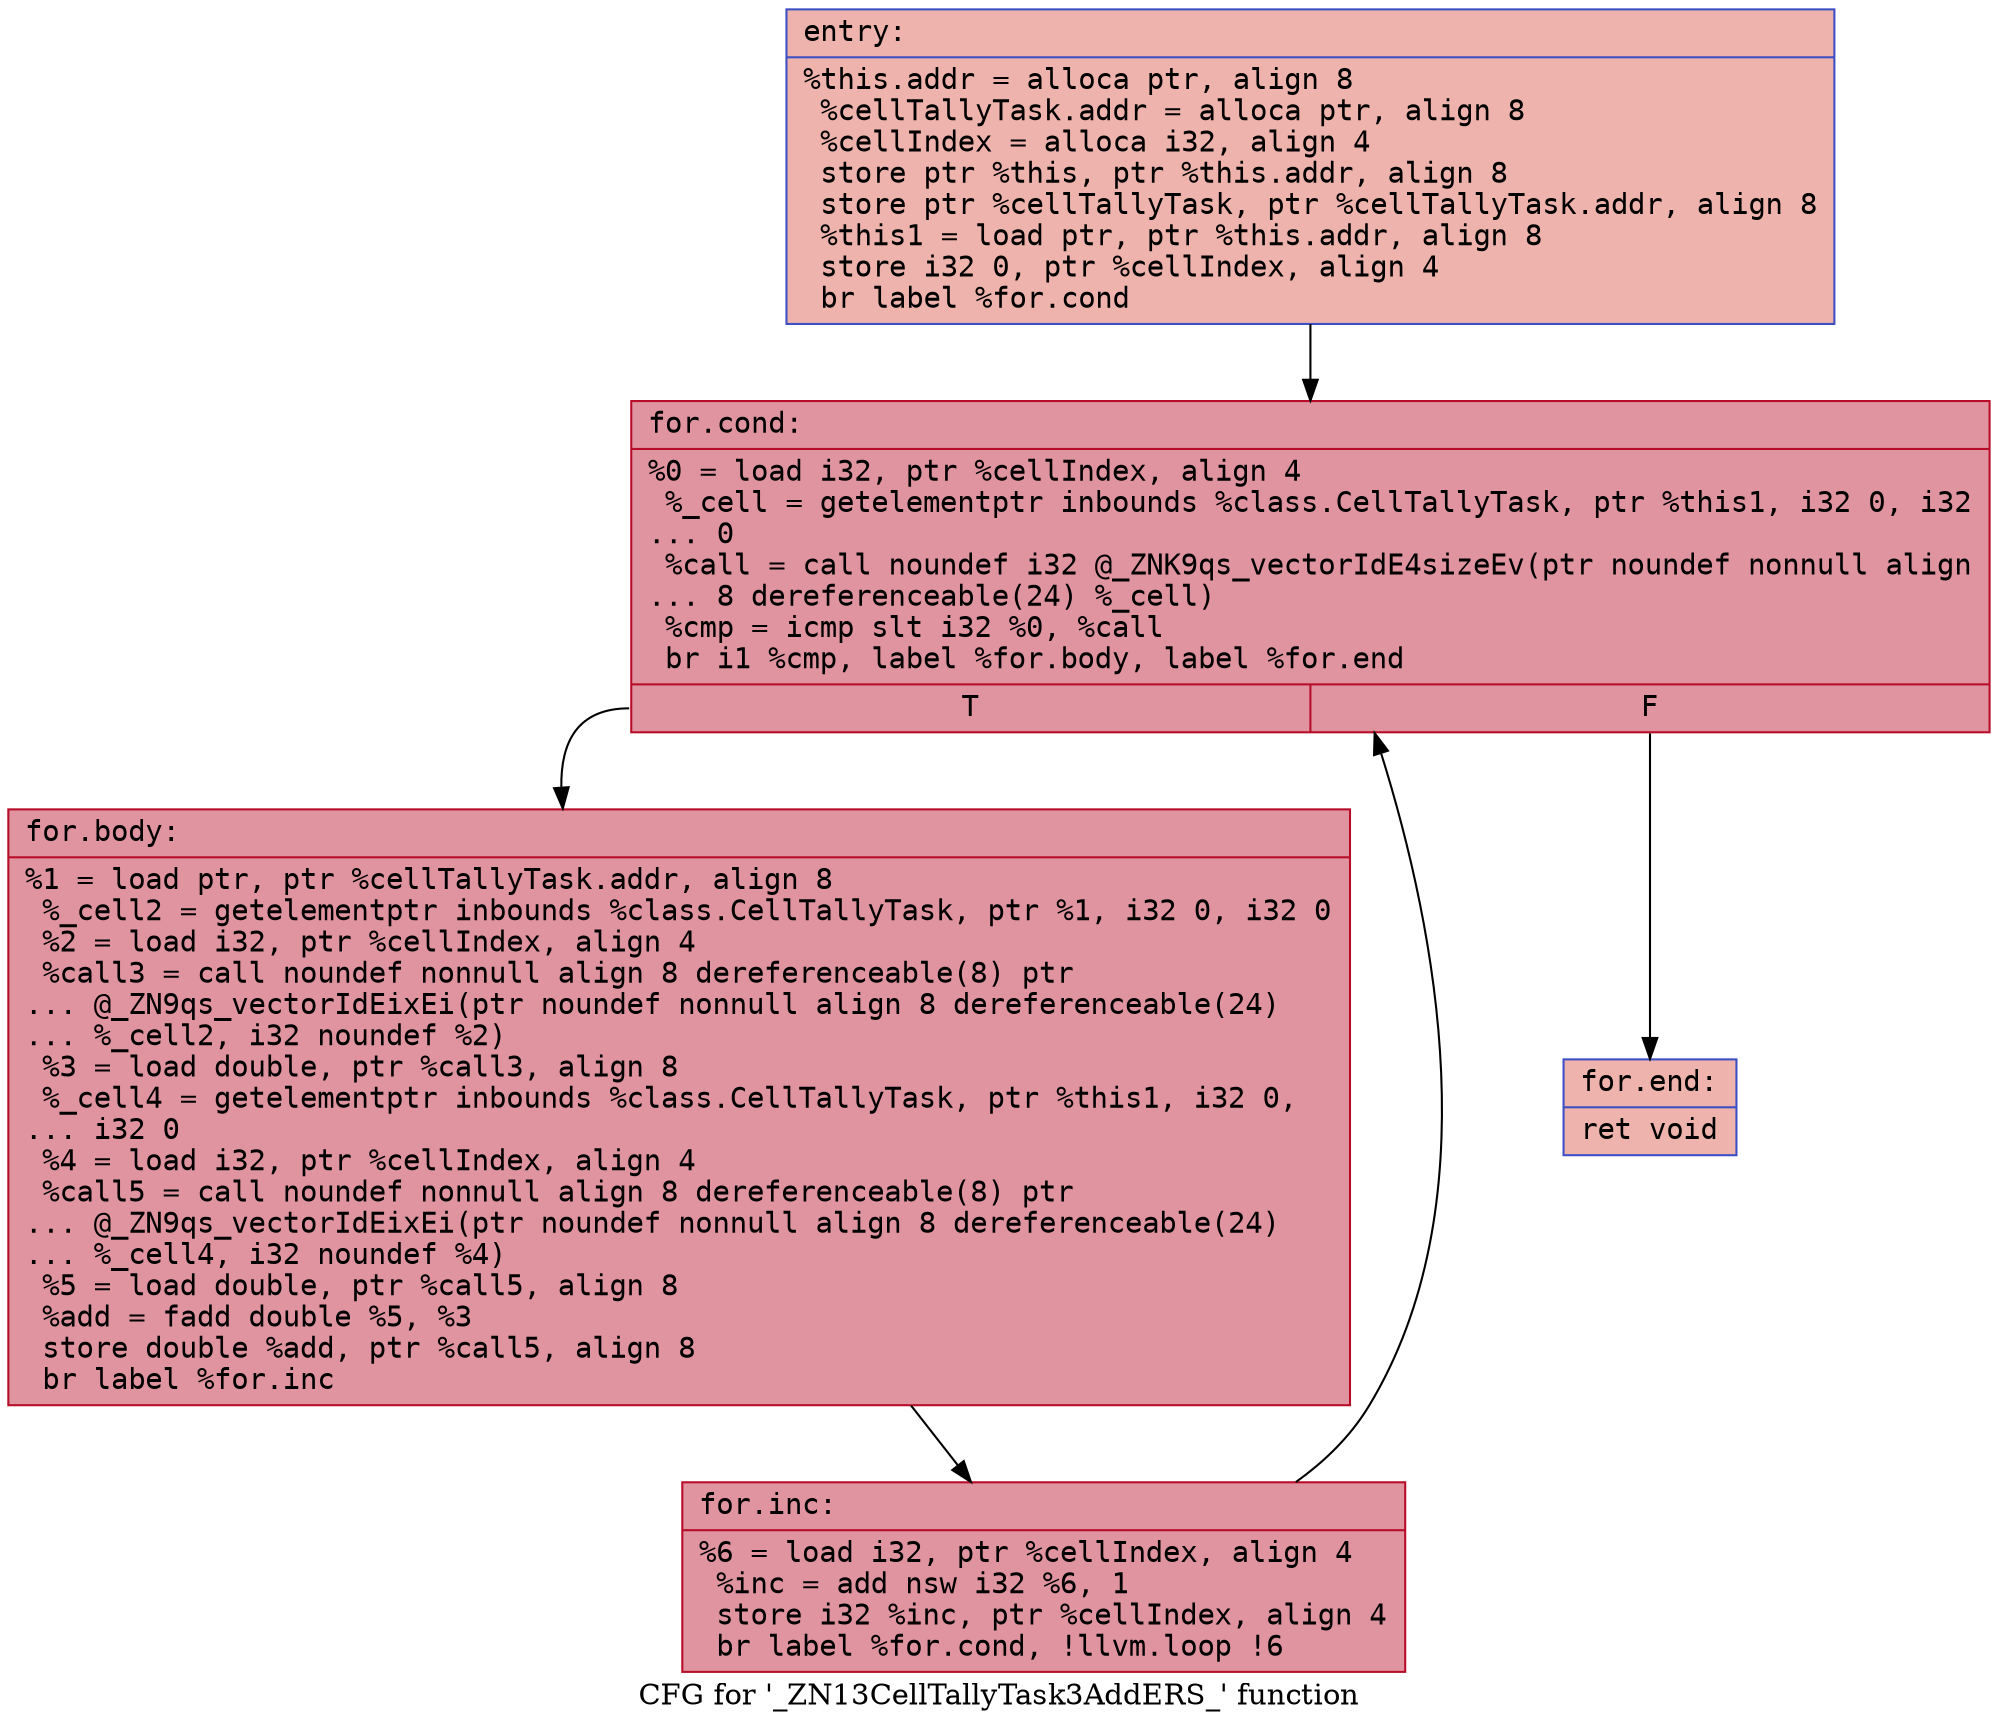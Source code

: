 digraph "CFG for '_ZN13CellTallyTask3AddERS_' function" {
	label="CFG for '_ZN13CellTallyTask3AddERS_' function";

	Node0x556c3c7619d0 [shape=record,color="#3d50c3ff", style=filled, fillcolor="#d6524470" fontname="Courier",label="{entry:\l|  %this.addr = alloca ptr, align 8\l  %cellTallyTask.addr = alloca ptr, align 8\l  %cellIndex = alloca i32, align 4\l  store ptr %this, ptr %this.addr, align 8\l  store ptr %cellTallyTask, ptr %cellTallyTask.addr, align 8\l  %this1 = load ptr, ptr %this.addr, align 8\l  store i32 0, ptr %cellIndex, align 4\l  br label %for.cond\l}"];
	Node0x556c3c7619d0 -> Node0x556c3c761e70[tooltip="entry -> for.cond\nProbability 100.00%" ];
	Node0x556c3c761e70 [shape=record,color="#b70d28ff", style=filled, fillcolor="#b70d2870" fontname="Courier",label="{for.cond:\l|  %0 = load i32, ptr %cellIndex, align 4\l  %_cell = getelementptr inbounds %class.CellTallyTask, ptr %this1, i32 0, i32\l... 0\l  %call = call noundef i32 @_ZNK9qs_vectorIdE4sizeEv(ptr noundef nonnull align\l... 8 dereferenceable(24) %_cell)\l  %cmp = icmp slt i32 %0, %call\l  br i1 %cmp, label %for.body, label %for.end\l|{<s0>T|<s1>F}}"];
	Node0x556c3c761e70:s0 -> Node0x556c3c7622d0[tooltip="for.cond -> for.body\nProbability 96.88%" ];
	Node0x556c3c761e70:s1 -> Node0x556c3c762320[tooltip="for.cond -> for.end\nProbability 3.12%" ];
	Node0x556c3c7622d0 [shape=record,color="#b70d28ff", style=filled, fillcolor="#b70d2870" fontname="Courier",label="{for.body:\l|  %1 = load ptr, ptr %cellTallyTask.addr, align 8\l  %_cell2 = getelementptr inbounds %class.CellTallyTask, ptr %1, i32 0, i32 0\l  %2 = load i32, ptr %cellIndex, align 4\l  %call3 = call noundef nonnull align 8 dereferenceable(8) ptr\l... @_ZN9qs_vectorIdEixEi(ptr noundef nonnull align 8 dereferenceable(24)\l... %_cell2, i32 noundef %2)\l  %3 = load double, ptr %call3, align 8\l  %_cell4 = getelementptr inbounds %class.CellTallyTask, ptr %this1, i32 0,\l... i32 0\l  %4 = load i32, ptr %cellIndex, align 4\l  %call5 = call noundef nonnull align 8 dereferenceable(8) ptr\l... @_ZN9qs_vectorIdEixEi(ptr noundef nonnull align 8 dereferenceable(24)\l... %_cell4, i32 noundef %4)\l  %5 = load double, ptr %call5, align 8\l  %add = fadd double %5, %3\l  store double %add, ptr %call5, align 8\l  br label %for.inc\l}"];
	Node0x556c3c7622d0 -> Node0x556c3c762e80[tooltip="for.body -> for.inc\nProbability 100.00%" ];
	Node0x556c3c762e80 [shape=record,color="#b70d28ff", style=filled, fillcolor="#b70d2870" fontname="Courier",label="{for.inc:\l|  %6 = load i32, ptr %cellIndex, align 4\l  %inc = add nsw i32 %6, 1\l  store i32 %inc, ptr %cellIndex, align 4\l  br label %for.cond, !llvm.loop !6\l}"];
	Node0x556c3c762e80 -> Node0x556c3c761e70[tooltip="for.inc -> for.cond\nProbability 100.00%" ];
	Node0x556c3c762320 [shape=record,color="#3d50c3ff", style=filled, fillcolor="#d6524470" fontname="Courier",label="{for.end:\l|  ret void\l}"];
}
